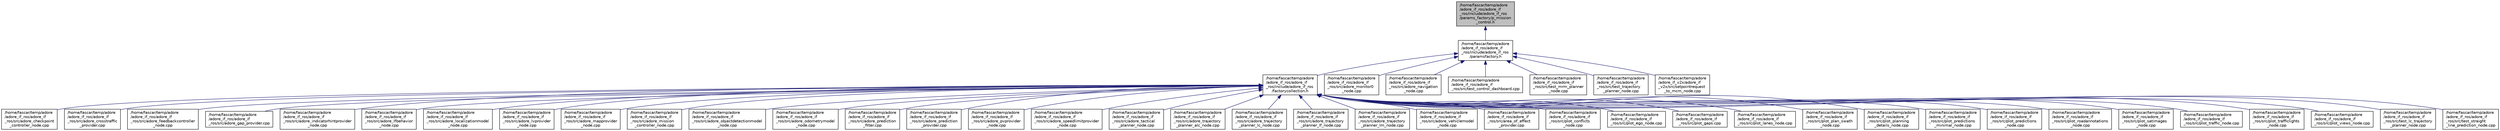 digraph "/home/fascar/temp/adore/adore_if_ros/adore_if_ros/include/adore_if_ros/params_factory/p_mission_control.h"
{
 // LATEX_PDF_SIZE
  edge [fontname="Helvetica",fontsize="10",labelfontname="Helvetica",labelfontsize="10"];
  node [fontname="Helvetica",fontsize="10",shape=record];
  Node1 [label="/home/fascar/temp/adore\l/adore_if_ros/adore_if\l_ros/include/adore_if_ros\l/params_factory/p_mission\l_control.h",height=0.2,width=0.4,color="black", fillcolor="grey75", style="filled", fontcolor="black",tooltip=" "];
  Node1 -> Node2 [dir="back",color="midnightblue",fontsize="10",style="solid",fontname="Helvetica"];
  Node2 [label="/home/fascar/temp/adore\l/adore_if_ros/adore_if\l_ros/include/adore_if_ros\l/paramsfactory.h",height=0.2,width=0.4,color="black", fillcolor="white", style="filled",URL="$paramsfactory_8h.html",tooltip=" "];
  Node2 -> Node3 [dir="back",color="midnightblue",fontsize="10",style="solid",fontname="Helvetica"];
  Node3 [label="/home/fascar/temp/adore\l/adore_if_ros/adore_if\l_ros/include/adore_if_ros\l/factorycollection.h",height=0.2,width=0.4,color="black", fillcolor="white", style="filled",URL="$factorycollection_8h.html",tooltip=" "];
  Node3 -> Node4 [dir="back",color="midnightblue",fontsize="10",style="solid",fontname="Helvetica"];
  Node4 [label="/home/fascar/temp/adore\l/adore_if_ros/adore_if\l_ros/src/adore_checkpoint\l_controller_node.cpp",height=0.2,width=0.4,color="black", fillcolor="white", style="filled",URL="$adore__checkpoint__controller__node_8cpp.html",tooltip=" "];
  Node3 -> Node5 [dir="back",color="midnightblue",fontsize="10",style="solid",fontname="Helvetica"];
  Node5 [label="/home/fascar/temp/adore\l/adore_if_ros/adore_if\l_ros/src/adore_crosstraffic\l_provider.cpp",height=0.2,width=0.4,color="black", fillcolor="white", style="filled",URL="$adore__crosstraffic__provider_8cpp.html",tooltip=" "];
  Node3 -> Node6 [dir="back",color="midnightblue",fontsize="10",style="solid",fontname="Helvetica"];
  Node6 [label="/home/fascar/temp/adore\l/adore_if_ros/adore_if\l_ros/src/adore_feedbackcontroller\l_node.cpp",height=0.2,width=0.4,color="black", fillcolor="white", style="filled",URL="$adore__feedbackcontroller__node_8cpp.html",tooltip=" "];
  Node3 -> Node7 [dir="back",color="midnightblue",fontsize="10",style="solid",fontname="Helvetica"];
  Node7 [label="/home/fascar/temp/adore\l/adore_if_ros/adore_if\l_ros/src/adore_gap_provider.cpp",height=0.2,width=0.4,color="black", fillcolor="white", style="filled",URL="$adore__gap__provider_8cpp.html",tooltip=" "];
  Node3 -> Node8 [dir="back",color="midnightblue",fontsize="10",style="solid",fontname="Helvetica"];
  Node8 [label="/home/fascar/temp/adore\l/adore_if_ros/adore_if\l_ros/src/adore_indicatorhintprovider\l_node.cpp",height=0.2,width=0.4,color="black", fillcolor="white", style="filled",URL="$adore__indicatorhintprovider__node_8cpp.html",tooltip=" "];
  Node3 -> Node9 [dir="back",color="midnightblue",fontsize="10",style="solid",fontname="Helvetica"];
  Node9 [label="/home/fascar/temp/adore\l/adore_if_ros/adore_if\l_ros/src/adore_lfbehavior\l_node.cpp",height=0.2,width=0.4,color="black", fillcolor="white", style="filled",URL="$adore__lfbehavior__node_8cpp.html",tooltip=" "];
  Node3 -> Node10 [dir="back",color="midnightblue",fontsize="10",style="solid",fontname="Helvetica"];
  Node10 [label="/home/fascar/temp/adore\l/adore_if_ros/adore_if\l_ros/src/adore_localizationmodel\l_node.cpp",height=0.2,width=0.4,color="black", fillcolor="white", style="filled",URL="$adore__localizationmodel__node_8cpp.html",tooltip=" "];
  Node3 -> Node11 [dir="back",color="midnightblue",fontsize="10",style="solid",fontname="Helvetica"];
  Node11 [label="/home/fascar/temp/adore\l/adore_if_ros/adore_if\l_ros/src/adore_lvprovider\l_node.cpp",height=0.2,width=0.4,color="black", fillcolor="white", style="filled",URL="$adore__lvprovider__node_8cpp.html",tooltip=" "];
  Node3 -> Node12 [dir="back",color="midnightblue",fontsize="10",style="solid",fontname="Helvetica"];
  Node12 [label="/home/fascar/temp/adore\l/adore_if_ros/adore_if\l_ros/src/adore_mapprovider\l_node.cpp",height=0.2,width=0.4,color="black", fillcolor="white", style="filled",URL="$adore__mapprovider__node_8cpp.html",tooltip=" "];
  Node3 -> Node13 [dir="back",color="midnightblue",fontsize="10",style="solid",fontname="Helvetica"];
  Node13 [label="/home/fascar/temp/adore\l/adore_if_ros/adore_if\l_ros/src/adore_mission\l_controller_node.cpp",height=0.2,width=0.4,color="black", fillcolor="white", style="filled",URL="$adore__mission__controller__node_8cpp.html",tooltip=" "];
  Node3 -> Node14 [dir="back",color="midnightblue",fontsize="10",style="solid",fontname="Helvetica"];
  Node14 [label="/home/fascar/temp/adore\l/adore_if_ros/adore_if\l_ros/src/adore_objectdetectionmodel\l_node.cpp",height=0.2,width=0.4,color="black", fillcolor="white", style="filled",URL="$adore__objectdetectionmodel__node_8cpp.html",tooltip=" "];
  Node3 -> Node15 [dir="back",color="midnightblue",fontsize="10",style="solid",fontname="Helvetica"];
  Node15 [label="/home/fascar/temp/adore\l/adore_if_ros/adore_if\l_ros/src/adore_odometrymodel\l_node.cpp",height=0.2,width=0.4,color="black", fillcolor="white", style="filled",URL="$adore__odometrymodel__node_8cpp.html",tooltip=" "];
  Node3 -> Node16 [dir="back",color="midnightblue",fontsize="10",style="solid",fontname="Helvetica"];
  Node16 [label="/home/fascar/temp/adore\l/adore_if_ros/adore_if\l_ros/src/adore_prediction\l_filter.cpp",height=0.2,width=0.4,color="black", fillcolor="white", style="filled",URL="$adore__prediction__filter_8cpp.html",tooltip=" "];
  Node3 -> Node17 [dir="back",color="midnightblue",fontsize="10",style="solid",fontname="Helvetica"];
  Node17 [label="/home/fascar/temp/adore\l/adore_if_ros/adore_if\l_ros/src/adore_prediction\l_provider.cpp",height=0.2,width=0.4,color="black", fillcolor="white", style="filled",URL="$adore__prediction__provider_8cpp.html",tooltip=" "];
  Node3 -> Node18 [dir="back",color="midnightblue",fontsize="10",style="solid",fontname="Helvetica"];
  Node18 [label="/home/fascar/temp/adore\l/adore_if_ros/adore_if\l_ros/src/adore_pvprovider\l_node.cpp",height=0.2,width=0.4,color="black", fillcolor="white", style="filled",URL="$adore__pvprovider__node_8cpp.html",tooltip=" "];
  Node3 -> Node19 [dir="back",color="midnightblue",fontsize="10",style="solid",fontname="Helvetica"];
  Node19 [label="/home/fascar/temp/adore\l/adore_if_ros/adore_if\l_ros/src/adore_speedlimitprovider\l_node.cpp",height=0.2,width=0.4,color="black", fillcolor="white", style="filled",URL="$adore__speedlimitprovider__node_8cpp.html",tooltip=" "];
  Node3 -> Node20 [dir="back",color="midnightblue",fontsize="10",style="solid",fontname="Helvetica"];
  Node20 [label="/home/fascar/temp/adore\l/adore_if_ros/adore_if\l_ros/src/adore_tactical\l_planner_node.cpp",height=0.2,width=0.4,color="black", fillcolor="white", style="filled",URL="$adore__tactical__planner__node_8cpp.html",tooltip=" "];
  Node3 -> Node21 [dir="back",color="midnightblue",fontsize="10",style="solid",fontname="Helvetica"];
  Node21 [label="/home/fascar/temp/adore\l/adore_if_ros/adore_if\l_ros/src/adore_trajectory\l_planner_alc_node.cpp",height=0.2,width=0.4,color="black", fillcolor="white", style="filled",URL="$adore__trajectory__planner__alc__node_8cpp.html",tooltip=" "];
  Node3 -> Node22 [dir="back",color="midnightblue",fontsize="10",style="solid",fontname="Helvetica"];
  Node22 [label="/home/fascar/temp/adore\l/adore_if_ros/adore_if\l_ros/src/adore_trajectory\l_planner_lc_node.cpp",height=0.2,width=0.4,color="black", fillcolor="white", style="filled",URL="$adore__trajectory__planner__lc__node_8cpp.html",tooltip=" "];
  Node3 -> Node23 [dir="back",color="midnightblue",fontsize="10",style="solid",fontname="Helvetica"];
  Node23 [label="/home/fascar/temp/adore\l/adore_if_ros/adore_if\l_ros/src/adore_trajectory\l_planner_lf_node.cpp",height=0.2,width=0.4,color="black", fillcolor="white", style="filled",URL="$adore__trajectory__planner__lf__node_8cpp.html",tooltip=" "];
  Node3 -> Node24 [dir="back",color="midnightblue",fontsize="10",style="solid",fontname="Helvetica"];
  Node24 [label="/home/fascar/temp/adore\l/adore_if_ros/adore_if\l_ros/src/adore_trajectory\l_planner_lm_node.cpp",height=0.2,width=0.4,color="black", fillcolor="white", style="filled",URL="$adore__trajectory__planner__lm__node_8cpp.html",tooltip=" "];
  Node3 -> Node25 [dir="back",color="midnightblue",fontsize="10",style="solid",fontname="Helvetica"];
  Node25 [label="/home/fascar/temp/adore\l/adore_if_ros/adore_if\l_ros/src/adore_vehiclemodel\l_node.cpp",height=0.2,width=0.4,color="black", fillcolor="white", style="filled",URL="$adore__vehiclemodel__node_8cpp.html",tooltip=" "];
  Node3 -> Node26 [dir="back",color="midnightblue",fontsize="10",style="solid",fontname="Helvetica"];
  Node26 [label="/home/fascar/temp/adore\l/adore_if_ros/adore_if\l_ros/src/area_of_effect\l_provider.cpp",height=0.2,width=0.4,color="black", fillcolor="white", style="filled",URL="$area__of__effect__provider_8cpp.html",tooltip=" "];
  Node3 -> Node27 [dir="back",color="midnightblue",fontsize="10",style="solid",fontname="Helvetica"];
  Node27 [label="/home/fascar/temp/adore\l/adore_if_ros/adore_if\l_ros/src/plot_conflicts\l_node.cpp",height=0.2,width=0.4,color="black", fillcolor="white", style="filled",URL="$plot__conflicts__node_8cpp.html",tooltip=" "];
  Node3 -> Node28 [dir="back",color="midnightblue",fontsize="10",style="solid",fontname="Helvetica"];
  Node28 [label="/home/fascar/temp/adore\l/adore_if_ros/adore_if\l_ros/src/plot_ego_node.cpp",height=0.2,width=0.4,color="black", fillcolor="white", style="filled",URL="$plot__ego__node_8cpp.html",tooltip=" "];
  Node3 -> Node29 [dir="back",color="midnightblue",fontsize="10",style="solid",fontname="Helvetica"];
  Node29 [label="/home/fascar/temp/adore\l/adore_if_ros/adore_if\l_ros/src/plot_gaps.cpp",height=0.2,width=0.4,color="black", fillcolor="white", style="filled",URL="$plot__gaps_8cpp.html",tooltip=" "];
  Node3 -> Node30 [dir="back",color="midnightblue",fontsize="10",style="solid",fontname="Helvetica"];
  Node30 [label="/home/fascar/temp/adore\l/adore_if_ros/adore_if\l_ros/src/plot_lanes_node.cpp",height=0.2,width=0.4,color="black", fillcolor="white", style="filled",URL="$plot__lanes__node_8cpp.html",tooltip=" "];
  Node3 -> Node31 [dir="back",color="midnightblue",fontsize="10",style="solid",fontname="Helvetica"];
  Node31 [label="/home/fascar/temp/adore\l/adore_if_ros/adore_if\l_ros/src/plot_plan_swath\l_node.cpp",height=0.2,width=0.4,color="black", fillcolor="white", style="filled",URL="$plot__plan__swath__node_8cpp.html",tooltip=" "];
  Node3 -> Node32 [dir="back",color="midnightblue",fontsize="10",style="solid",fontname="Helvetica"];
  Node32 [label="/home/fascar/temp/adore\l/adore_if_ros/adore_if\l_ros/src/plot_planning\l_details_node.cpp",height=0.2,width=0.4,color="black", fillcolor="white", style="filled",URL="$plot__planning__details__node_8cpp.html",tooltip=" "];
  Node3 -> Node33 [dir="back",color="midnightblue",fontsize="10",style="solid",fontname="Helvetica"];
  Node33 [label="/home/fascar/temp/adore\l/adore_if_ros/adore_if\l_ros/src/plot_predictions\l_minimal_node.cpp",height=0.2,width=0.4,color="black", fillcolor="white", style="filled",URL="$plot__predictions__minimal__node_8cpp.html",tooltip=" "];
  Node3 -> Node34 [dir="back",color="midnightblue",fontsize="10",style="solid",fontname="Helvetica"];
  Node34 [label="/home/fascar/temp/adore\l/adore_if_ros/adore_if\l_ros/src/plot_predictions\l_node.cpp",height=0.2,width=0.4,color="black", fillcolor="white", style="filled",URL="$plot__predictions__node_8cpp.html",tooltip=" "];
  Node3 -> Node35 [dir="back",color="midnightblue",fontsize="10",style="solid",fontname="Helvetica"];
  Node35 [label="/home/fascar/temp/adore\l/adore_if_ros/adore_if\l_ros/src/plot_roadannotations\l_node.cpp",height=0.2,width=0.4,color="black", fillcolor="white", style="filled",URL="$plot__roadannotations__node_8cpp.html",tooltip=" "];
  Node3 -> Node36 [dir="back",color="midnightblue",fontsize="10",style="solid",fontname="Helvetica"];
  Node36 [label="/home/fascar/temp/adore\l/adore_if_ros/adore_if\l_ros/src/plot_satimages\l_node.cpp",height=0.2,width=0.4,color="black", fillcolor="white", style="filled",URL="$plot__satimages__node_8cpp.html",tooltip=" "];
  Node3 -> Node37 [dir="back",color="midnightblue",fontsize="10",style="solid",fontname="Helvetica"];
  Node37 [label="/home/fascar/temp/adore\l/adore_if_ros/adore_if\l_ros/src/plot_traffic_node.cpp",height=0.2,width=0.4,color="black", fillcolor="white", style="filled",URL="$plot__traffic__node_8cpp.html",tooltip=" "];
  Node3 -> Node38 [dir="back",color="midnightblue",fontsize="10",style="solid",fontname="Helvetica"];
  Node38 [label="/home/fascar/temp/adore\l/adore_if_ros/adore_if\l_ros/src/plot_trafficlights\l_node.cpp",height=0.2,width=0.4,color="black", fillcolor="white", style="filled",URL="$plot__trafficlights__node_8cpp.html",tooltip=" "];
  Node3 -> Node39 [dir="back",color="midnightblue",fontsize="10",style="solid",fontname="Helvetica"];
  Node39 [label="/home/fascar/temp/adore\l/adore_if_ros/adore_if\l_ros/src/plot_views_node.cpp",height=0.2,width=0.4,color="black", fillcolor="white", style="filled",URL="$plot__views__node_8cpp.html",tooltip=" "];
  Node3 -> Node40 [dir="back",color="midnightblue",fontsize="10",style="solid",fontname="Helvetica"];
  Node40 [label="/home/fascar/temp/adore\l/adore_if_ros/adore_if\l_ros/src/test_lc_trajectory\l_planner_node.cpp",height=0.2,width=0.4,color="black", fillcolor="white", style="filled",URL="$test__lc__trajectory__planner__node_8cpp.html",tooltip=" "];
  Node3 -> Node41 [dir="back",color="midnightblue",fontsize="10",style="solid",fontname="Helvetica"];
  Node41 [label="/home/fascar/temp/adore\l/adore_if_ros/adore_if\l_ros/src/test_straight\l_line_prediction_node.cpp",height=0.2,width=0.4,color="black", fillcolor="white", style="filled",URL="$test__straight__line__prediction__node_8cpp.html",tooltip=" "];
  Node2 -> Node42 [dir="back",color="midnightblue",fontsize="10",style="solid",fontname="Helvetica"];
  Node42 [label="/home/fascar/temp/adore\l/adore_if_ros/adore_if\l_ros/src/adore_monitor0\l_node.cpp",height=0.2,width=0.4,color="black", fillcolor="white", style="filled",URL="$adore__monitor0__node_8cpp.html",tooltip=" "];
  Node2 -> Node43 [dir="back",color="midnightblue",fontsize="10",style="solid",fontname="Helvetica"];
  Node43 [label="/home/fascar/temp/adore\l/adore_if_ros/adore_if\l_ros/src/adore_navigation\l_node.cpp",height=0.2,width=0.4,color="black", fillcolor="white", style="filled",URL="$adore__navigation__node_8cpp.html",tooltip=" "];
  Node2 -> Node44 [dir="back",color="midnightblue",fontsize="10",style="solid",fontname="Helvetica"];
  Node44 [label="/home/fascar/temp/adore\l/adore_if_ros/adore_if\l_ros/src/test_control_dashboard.cpp",height=0.2,width=0.4,color="black", fillcolor="white", style="filled",URL="$test__control__dashboard_8cpp.html",tooltip=" "];
  Node2 -> Node45 [dir="back",color="midnightblue",fontsize="10",style="solid",fontname="Helvetica"];
  Node45 [label="/home/fascar/temp/adore\l/adore_if_ros/adore_if\l_ros/src/test_mrm_planner\l_node.cpp",height=0.2,width=0.4,color="black", fillcolor="white", style="filled",URL="$test__mrm__planner__node_8cpp.html",tooltip=" "];
  Node2 -> Node46 [dir="back",color="midnightblue",fontsize="10",style="solid",fontname="Helvetica"];
  Node46 [label="/home/fascar/temp/adore\l/adore_if_ros/adore_if\l_ros/src/test_trajectory\l_planner_node.cpp",height=0.2,width=0.4,color="black", fillcolor="white", style="filled",URL="$test__trajectory__planner__node_8cpp.html",tooltip=" "];
  Node2 -> Node47 [dir="back",color="midnightblue",fontsize="10",style="solid",fontname="Helvetica"];
  Node47 [label="/home/fascar/temp/adore\l/adore_if_v2x/adore_if\l_v2x/src/setpointrequest\l_to_mcm_node.cpp",height=0.2,width=0.4,color="black", fillcolor="white", style="filled",URL="$setpointrequest__to__mcm__node_8cpp.html",tooltip=" "];
}
